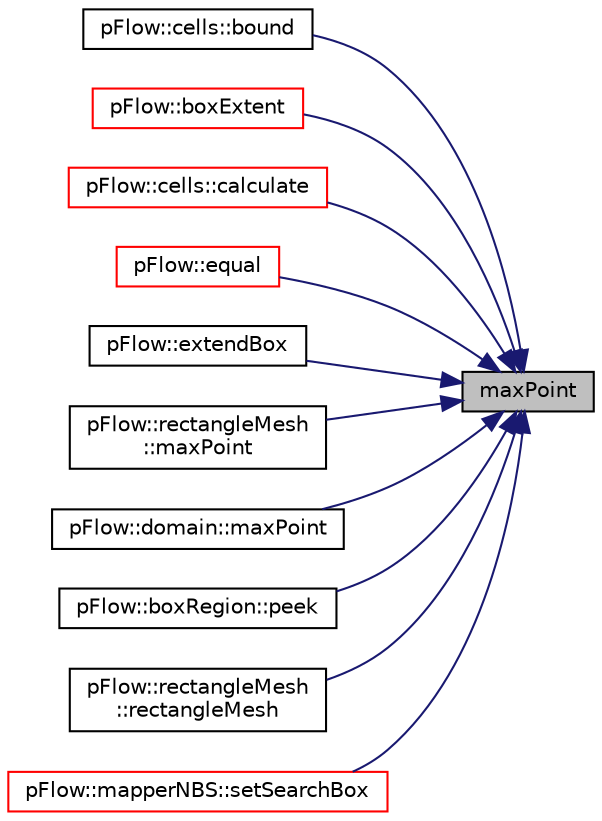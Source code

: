 digraph "maxPoint"
{
 // LATEX_PDF_SIZE
  edge [fontname="Helvetica",fontsize="10",labelfontname="Helvetica",labelfontsize="10"];
  node [fontname="Helvetica",fontsize="10",shape=record];
  rankdir="RL";
  Node1 [label="maxPoint",height=0.2,width=0.4,color="black", fillcolor="grey75", style="filled", fontcolor="black",tooltip=" "];
  Node1 -> Node2 [dir="back",color="midnightblue",fontsize="10",style="solid",fontname="Helvetica"];
  Node2 [label="pFlow::cells::bound",height=0.2,width=0.4,color="black", fillcolor="white", style="filled",URL="$classpFlow_1_1cells.html#ab10317c14e2180777a6d745a2427a2bc",tooltip=" "];
  Node1 -> Node3 [dir="back",color="midnightblue",fontsize="10",style="solid",fontname="Helvetica"];
  Node3 [label="pFlow::boxExtent",height=0.2,width=0.4,color="red", fillcolor="white", style="filled",URL="$namespacepFlow.html#af89e6417fc20ba48fec7c2ea002f2983",tooltip=" "];
  Node1 -> Node6 [dir="back",color="midnightblue",fontsize="10",style="solid",fontname="Helvetica"];
  Node6 [label="pFlow::cells::calculate",height=0.2,width=0.4,color="red", fillcolor="white", style="filled",URL="$classpFlow_1_1cells.html#a192000f430504a4772f7bbc5895ae850",tooltip=" "];
  Node1 -> Node9 [dir="back",color="midnightblue",fontsize="10",style="solid",fontname="Helvetica"];
  Node9 [label="pFlow::equal",height=0.2,width=0.4,color="red", fillcolor="white", style="filled",URL="$namespacepFlow.html#ac51b1f978c0296b63a19e0033906c25c",tooltip=" "];
  Node1 -> Node41 [dir="back",color="midnightblue",fontsize="10",style="solid",fontname="Helvetica"];
  Node41 [label="pFlow::extendBox",height=0.2,width=0.4,color="black", fillcolor="white", style="filled",URL="$namespacepFlow.html#a38c801a54de0b53db56f3ada94853126",tooltip=" "];
  Node1 -> Node42 [dir="back",color="midnightblue",fontsize="10",style="solid",fontname="Helvetica"];
  Node42 [label="pFlow::rectangleMesh\l::maxPoint",height=0.2,width=0.4,color="black", fillcolor="white", style="filled",URL="$classpFlow_1_1rectangleMesh.html#a233218b4374f664fd42000f68d359aba",tooltip=" "];
  Node1 -> Node43 [dir="back",color="midnightblue",fontsize="10",style="solid",fontname="Helvetica"];
  Node43 [label="pFlow::domain::maxPoint",height=0.2,width=0.4,color="black", fillcolor="white", style="filled",URL="$classpFlow_1_1domain.html#a8ccd374770fe4db24b9506de2d9015d2",tooltip=" "];
  Node1 -> Node44 [dir="back",color="midnightblue",fontsize="10",style="solid",fontname="Helvetica"];
  Node44 [label="pFlow::boxRegion::peek",height=0.2,width=0.4,color="black", fillcolor="white", style="filled",URL="$classpFlow_1_1boxRegion.html#a742999f822100111462c25118a0ce0fe",tooltip=" "];
  Node1 -> Node45 [dir="back",color="midnightblue",fontsize="10",style="solid",fontname="Helvetica"];
  Node45 [label="pFlow::rectangleMesh\l::rectangleMesh",height=0.2,width=0.4,color="black", fillcolor="white", style="filled",URL="$classpFlow_1_1rectangleMesh.html#a2a20dced1532b77c6af3411f1de341b7",tooltip=" "];
  Node1 -> Node46 [dir="back",color="midnightblue",fontsize="10",style="solid",fontname="Helvetica"];
  Node46 [label="pFlow::mapperNBS::setSearchBox",height=0.2,width=0.4,color="red", fillcolor="white", style="filled",URL="$classpFlow_1_1mapperNBS.html#a6cf459a5a9e4c4f275f80a91cd04487d",tooltip=" "];
}
